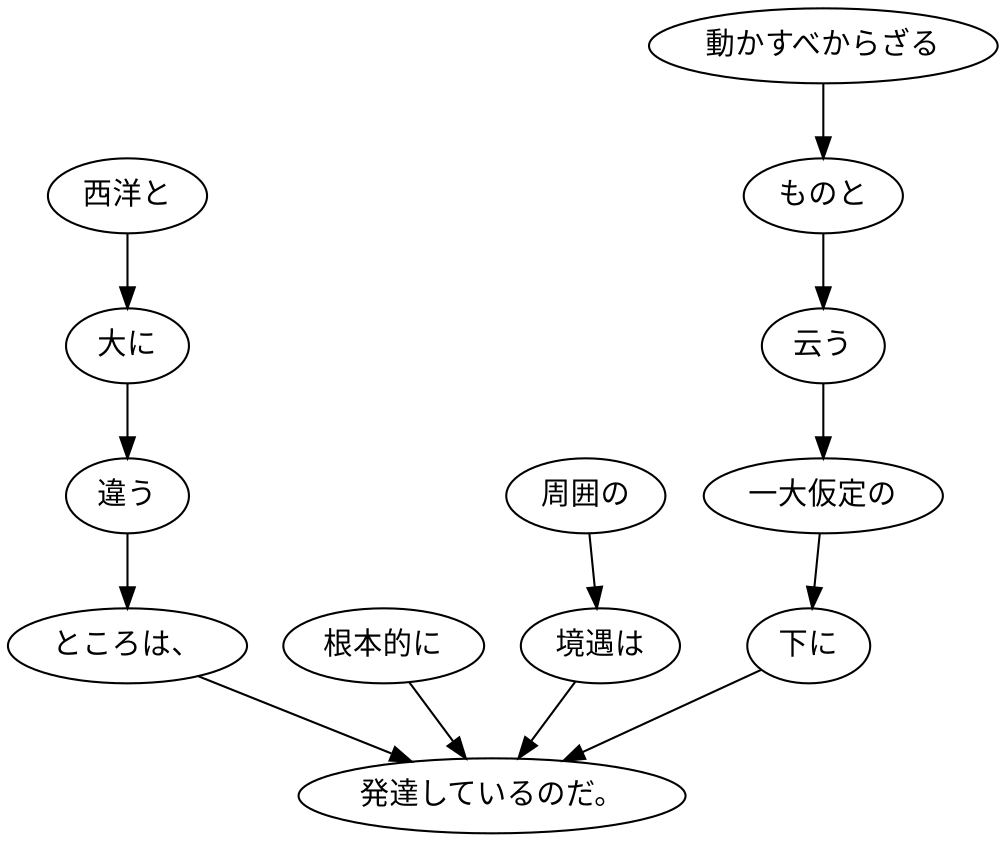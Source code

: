 digraph graph5524 {
	node0 [label="西洋と"];
	node1 [label="大に"];
	node2 [label="違う"];
	node3 [label="ところは、"];
	node4 [label="根本的に"];
	node5 [label="周囲の"];
	node6 [label="境遇は"];
	node7 [label="動かすべからざる"];
	node8 [label="ものと"];
	node9 [label="云う"];
	node10 [label="一大仮定の"];
	node11 [label="下に"];
	node12 [label="発達しているのだ。"];
	node0 -> node1;
	node1 -> node2;
	node2 -> node3;
	node3 -> node12;
	node4 -> node12;
	node5 -> node6;
	node6 -> node12;
	node7 -> node8;
	node8 -> node9;
	node9 -> node10;
	node10 -> node11;
	node11 -> node12;
}
